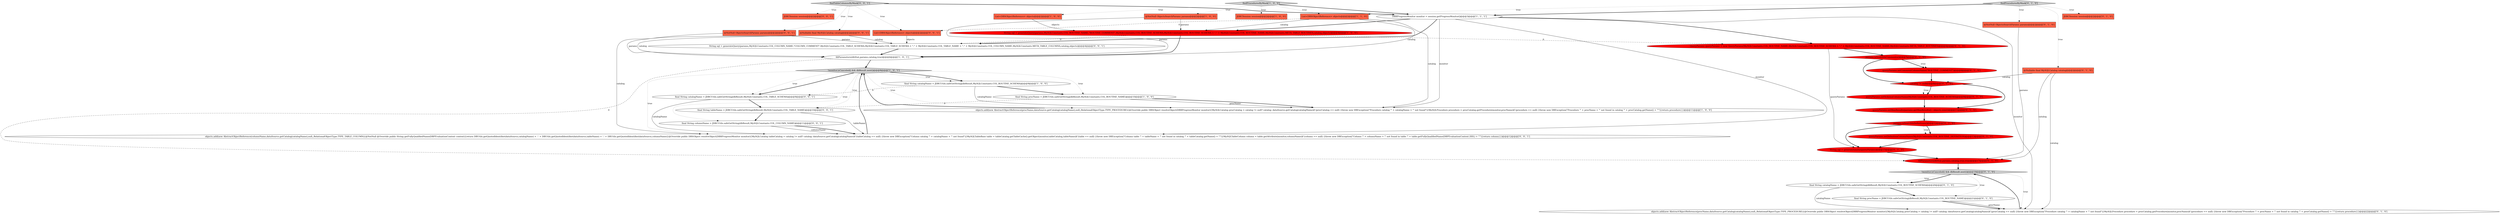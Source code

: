 digraph {
4 [style = filled, label = "!monitor.isCanceled() && dbResult.next()@@@8@@@['1', '0', '1']", fillcolor = lightgray, shape = diamond image = "AAA0AAABBB1BBB"];
19 [style = filled, label = "params.isSearchInDefinitions()@@@12@@@['0', '1', '0']", fillcolor = red, shape = diamond image = "AAA1AAABBB2BBB"];
24 [style = filled, label = "findProceduresByMask['0', '1', '0']", fillcolor = lightgray, shape = diamond image = "AAA0AAABBB2BBB"];
12 [style = filled, label = "fillParameters(dbStat,params,catalog,true,true)@@@17@@@['0', '1', '0']", fillcolor = red, shape = ellipse image = "AAA1AAABBB2BBB"];
33 [style = filled, label = "@Nullable final MySQLCatalog catalog@@@2@@@['0', '0', '1']", fillcolor = tomato, shape = box image = "AAA0AAABBB3BBB"];
21 [style = filled, label = "queryParams.setSchemaColumnName(MySQLConstants.COL_ROUTINE_SCHEMA)@@@9@@@['0', '1', '0']", fillcolor = red, shape = ellipse image = "AAA1AAABBB2BBB"];
6 [style = filled, label = "@NotNull ObjectsSearchParams params@@@2@@@['1', '0', '0']", fillcolor = tomato, shape = box image = "AAA0AAABBB1BBB"];
20 [style = filled, label = "JDBCSession session@@@2@@@['0', '1', '0']", fillcolor = tomato, shape = box image = "AAA0AAABBB2BBB"];
32 [style = filled, label = "findTableColumnsByMask['0', '0', '1']", fillcolor = lightgray, shape = diamond image = "AAA0AAABBB3BBB"];
5 [style = filled, label = "final String catalogName = JDBCUtils.safeGetString(dbResult,MySQLConstants.COL_ROUTINE_SCHEMA)@@@9@@@['1', '0', '0']", fillcolor = white, shape = ellipse image = "AAA0AAABBB1BBB"];
10 [style = filled, label = "List<DBSObjectReference> objects@@@2@@@['1', '1', '0']", fillcolor = tomato, shape = box image = "AAA0AAABBB1BBB"];
15 [style = filled, label = "@NotNull ObjectsSearchParams params@@@2@@@['0', '1', '0']", fillcolor = tomato, shape = box image = "AAA0AAABBB2BBB"];
26 [style = filled, label = "catalog != null@@@8@@@['0', '1', '0']", fillcolor = red, shape = diamond image = "AAA1AAABBB2BBB"];
38 [style = filled, label = "String sql = generateQuery(params,MySQLConstants.COL_COLUMN_NAME,\"COLUMN_COMMENT\",MySQLConstants.COL_TABLE_SCHEMA,MySQLConstants.COL_TABLE_SCHEMA + \",\" + MySQLConstants.COL_TABLE_NAME + \",\" + MySQLConstants.COL_COLUMN_NAME,MySQLConstants.META_TABLE_COLUMNS,catalog,objects)@@@4@@@['0', '0', '1']", fillcolor = white, shape = ellipse image = "AAA0AAABBB3BBB"];
13 [style = filled, label = "!monitor.isCanceled() && dbResult.next()@@@19@@@['0', '1', '0']", fillcolor = lightgray, shape = diamond image = "AAA0AAABBB2BBB"];
28 [style = filled, label = "objects.add(new AbstractObjectReference(procName,dataSource.getCatalog(catalogName),null,,RelationalObjectType.TYPE_PROCEDURE){@Override public DBSObject resolveObject(DBRProgressMonitor monitor){MySQLCatalog procCatalog = catalog != null? catalog: dataSource.getCatalog(catalogName)if (procCatalog == null) {throw new DBException(\"Procedure catalog '\" + catalogName + \"' not found\")}MySQLProcedure procedure = procCatalog.getProcedure(monitor,procName)if (procedure == null) {throw new DBException(\"Procedure '\" + procName + \"' not found in catalog '\" + procCatalog.getName() + \"'\")}return procedure}})@@@22@@@['0', '1', '0']", fillcolor = white, shape = ellipse image = "AAA0AAABBB2BBB"];
7 [style = filled, label = "DBRProgressMonitor monitor = session.getProgressMonitor()@@@3@@@['1', '1', '1']", fillcolor = white, shape = ellipse image = "AAA0AAABBB1BBB"];
1 [style = filled, label = "fillParameters(dbStat,params,catalog,true)@@@6@@@['1', '0', '1']", fillcolor = white, shape = ellipse image = "AAA0AAABBB1BBB"];
0 [style = filled, label = "JDBCSession session@@@2@@@['1', '0', '0']", fillcolor = tomato, shape = box image = "AAA0AAABBB1BBB"];
37 [style = filled, label = "final String columnName = JDBCUtils.safeGetString(dbResult,MySQLConstants.COL_COLUMN_NAME)@@@11@@@['0', '0', '1']", fillcolor = white, shape = ellipse image = "AAA0AAABBB3BBB"];
17 [style = filled, label = "params.isSearchInComments()@@@5@@@['0', '1', '0']", fillcolor = red, shape = diamond image = "AAA1AAABBB2BBB"];
29 [style = filled, label = "queryParams.setDefinitionColumnName(MySQLConstants.COL_ROUTINE_DEFINITION)@@@13@@@['0', '1', '0']", fillcolor = red, shape = ellipse image = "AAA1AAABBB2BBB"];
25 [style = filled, label = "queryParams.setCommentColumnName(\"ROUTINE_COMMENT\")@@@6@@@['0', '1', '0']", fillcolor = red, shape = ellipse image = "AAA1AAABBB2BBB"];
14 [style = filled, label = "queryParams.setMaxResults(params.getMaxResults() - objects.size())@@@11@@@['0', '1', '0']", fillcolor = red, shape = ellipse image = "AAA1AAABBB2BBB"];
11 [style = filled, label = "findProceduresByMask['1', '0', '0']", fillcolor = lightgray, shape = diamond image = "AAA0AAABBB1BBB"];
18 [style = filled, label = "QueryParams queryParams = new QueryParams(MySQLConstants.COL_ROUTINE_NAME,MySQLConstants.COL_ROUTINE_SCHEMA + \",\" + MySQLConstants.COL_ROUTINE_NAME,MySQLConstants.META_TABLE_ROUTINES)@@@4@@@['0', '1', '0']", fillcolor = red, shape = ellipse image = "AAA1AAABBB2BBB"];
9 [style = filled, label = "List<DBSObjectReference> objects@@@2@@@['1', '0', '0']", fillcolor = tomato, shape = box image = "AAA0AAABBB1BBB"];
3 [style = filled, label = "objects.add(new AbstractObjectReference(procName,dataSource.getCatalog(catalogName),null,,RelationalObjectType.TYPE_PROCEDURE){@Override public DBSObject resolveObject(DBRProgressMonitor monitor){MySQLCatalog procCatalog = catalog != null? catalog: dataSource.getCatalog(catalogName)if (procCatalog == null) {throw new DBException(\"Procedure catalog '\" + catalogName + \"' not found\")}MySQLProcedure procedure = procCatalog.getProcedure(monitor,procName)if (procedure == null) {throw new DBException(\"Procedure '\" + procName + \"' not found in catalog '\" + procCatalog.getName() + \"'\")}return procedure}})@@@11@@@['1', '0', '0']", fillcolor = white, shape = ellipse image = "AAA0AAABBB1BBB"];
30 [style = filled, label = "final String catalogName = JDBCUtils.safeGetString(dbResult,MySQLConstants.COL_TABLE_SCHEMA)@@@9@@@['0', '0', '1']", fillcolor = white, shape = ellipse image = "AAA0AAABBB3BBB"];
34 [style = filled, label = "@NotNull ObjectsSearchParams params@@@2@@@['0', '0', '1']", fillcolor = tomato, shape = box image = "AAA0AAABBB3BBB"];
23 [style = filled, label = "@Nullable final MySQLCatalog catalog@@@2@@@['0', '1', '0']", fillcolor = tomato, shape = box image = "AAA0AAABBB2BBB"];
36 [style = filled, label = "List<DBSObjectReference> objects@@@2@@@['0', '0', '1']", fillcolor = tomato, shape = box image = "AAA0AAABBB3BBB"];
27 [style = filled, label = "final String catalogName = JDBCUtils.safeGetString(dbResult,MySQLConstants.COL_ROUTINE_SCHEMA)@@@20@@@['0', '1', '0']", fillcolor = white, shape = ellipse image = "AAA0AAABBB2BBB"];
35 [style = filled, label = "objects.add(new AbstractObjectReference(columnName,dataSource.getCatalog(catalogName),null,,RelationalObjectType.TYPE_TABLE_COLUMN){@NotNull @Override public String getFullyQualifiedName(DBPEvaluationContext context){return DBUtils.getQuotedIdentifier(dataSource,catalogName) + '.' + DBUtils.getQuotedIdentifier(dataSource,tableName) + '.' + DBUtils.getQuotedIdentifier(dataSource,columnName)}@Override public DBSObject resolveObject(DBRProgressMonitor monitor){MySQLCatalog tableCatalog = catalog != null? catalog: dataSource.getCatalog(catalogName)if (tableCatalog == null) {throw new DBException(\"Column catalog '\" + catalogName + \"' not found\")}MySQLTableBase table = tableCatalog.getTableCache().getObject(monitor,tableCatalog,tableName)if (table == null) {throw new DBException(\"Column table '\" + tableName + \"' not found in catalog '\" + tableCatalog.getName() + \"'\")}MySQLTableColumn column = table.getAttribute(monitor,columnName)if (column == null) {throw new DBException(\"Column '\" + columnName + \"' not found in table '\" + table.getFullyQualifiedName(DBPEvaluationContext.DDL) + \"'\")}return column}})@@@12@@@['0', '0', '1']", fillcolor = white, shape = ellipse image = "AAA0AAABBB3BBB"];
16 [style = filled, label = "String sql = generateQuery(queryParams)@@@15@@@['0', '1', '0']", fillcolor = red, shape = ellipse image = "AAA1AAABBB2BBB"];
22 [style = filled, label = "final String procName = JDBCUtils.safeGetString(dbResult,MySQLConstants.COL_ROUTINE_NAME)@@@21@@@['0', '1', '0']", fillcolor = white, shape = ellipse image = "AAA0AAABBB2BBB"];
31 [style = filled, label = "JDBCSession session@@@2@@@['0', '0', '1']", fillcolor = tomato, shape = box image = "AAA0AAABBB3BBB"];
8 [style = filled, label = "String sql = generateQuery(params,MySQLConstants.COL_ROUTINE_NAME,\"ROUTINE_COMMENT\",MySQLConstants.COL_ROUTINE_SCHEMA,MySQLConstants.COL_ROUTINE_SCHEMA + \",\" + MySQLConstants.COL_ROUTINE_NAME,MySQLConstants.META_TABLE_ROUTINES,catalog,objects)@@@4@@@['1', '0', '0']", fillcolor = red, shape = ellipse image = "AAA1AAABBB1BBB"];
2 [style = filled, label = "final String procName = JDBCUtils.safeGetString(dbResult,MySQLConstants.COL_ROUTINE_NAME)@@@10@@@['1', '0', '0']", fillcolor = white, shape = ellipse image = "AAA0AAABBB1BBB"];
39 [style = filled, label = "final String tableName = JDBCUtils.safeGetString(dbResult,MySQLConstants.COL_TABLE_NAME)@@@10@@@['0', '0', '1']", fillcolor = white, shape = ellipse image = "AAA0AAABBB3BBB"];
10->3 [style = solid, label="catalog"];
17->25 [style = bold, label=""];
36->38 [style = solid, label="objects"];
13->28 [style = dotted, label="true"];
13->27 [style = dotted, label="true"];
10->36 [style = dashed, label="0"];
33->38 [style = solid, label="catalog"];
7->8 [style = bold, label=""];
3->4 [style = bold, label=""];
6->8 [style = solid, label="params"];
4->30 [style = dotted, label="true"];
8->1 [style = bold, label=""];
10->1 [style = solid, label="catalog"];
11->0 [style = dotted, label="true"];
23->28 [style = solid, label="catalog"];
2->3 [style = solid, label="procName"];
18->16 [style = solid, label="queryParams"];
1->4 [style = bold, label=""];
11->10 [style = dotted, label="true"];
39->35 [style = solid, label="tableName"];
4->35 [style = dotted, label="true"];
33->35 [style = solid, label="catalog"];
26->14 [style = bold, label=""];
32->7 [style = bold, label=""];
32->36 [style = dotted, label="true"];
5->3 [style = solid, label="catalogName"];
27->22 [style = bold, label=""];
9->8 [style = solid, label="objects"];
13->22 [style = dotted, label="true"];
19->29 [style = dotted, label="true"];
8->38 [style = dashed, label="0"];
25->26 [style = bold, label=""];
2->39 [style = dashed, label="0"];
8->18 [style = dashed, label="0"];
33->1 [style = solid, label="catalog"];
34->1 [style = solid, label="params"];
24->7 [style = bold, label=""];
29->16 [style = bold, label=""];
4->2 [style = dotted, label="true"];
32->31 [style = dotted, label="true"];
5->30 [style = dashed, label="0"];
7->3 [style = solid, label="monitor"];
39->37 [style = bold, label=""];
4->5 [style = dotted, label="true"];
32->34 [style = dotted, label="true"];
19->29 [style = bold, label=""];
2->3 [style = bold, label=""];
6->1 [style = solid, label="params"];
7->28 [style = solid, label="monitor"];
14->19 [style = bold, label=""];
11->9 [style = dotted, label="true"];
22->28 [style = bold, label=""];
32->33 [style = dotted, label="true"];
38->1 [style = bold, label=""];
19->16 [style = bold, label=""];
26->21 [style = bold, label=""];
12->13 [style = bold, label=""];
27->28 [style = solid, label="catalogName"];
37->35 [style = solid, label="columnName"];
4->37 [style = dotted, label="true"];
13->27 [style = bold, label=""];
4->3 [style = dotted, label="true"];
17->25 [style = dotted, label="true"];
24->23 [style = dotted, label="true"];
11->6 [style = dotted, label="true"];
34->38 [style = solid, label="params"];
24->20 [style = dotted, label="true"];
7->18 [style = bold, label=""];
23->12 [style = solid, label="catalog"];
37->35 [style = bold, label=""];
4->5 [style = bold, label=""];
21->14 [style = bold, label=""];
17->26 [style = bold, label=""];
4->39 [style = dotted, label="true"];
23->26 [style = solid, label="catalog"];
22->28 [style = solid, label="procName"];
18->17 [style = bold, label=""];
28->13 [style = bold, label=""];
35->4 [style = bold, label=""];
7->35 [style = solid, label="monitor"];
24->10 [style = dotted, label="true"];
1->12 [style = dashed, label="0"];
7->38 [style = bold, label=""];
5->2 [style = bold, label=""];
15->12 [style = solid, label="params"];
4->30 [style = bold, label=""];
26->21 [style = dotted, label="true"];
10->8 [style = solid, label="catalog"];
24->15 [style = dotted, label="true"];
30->39 [style = bold, label=""];
16->12 [style = bold, label=""];
11->7 [style = bold, label=""];
30->35 [style = solid, label="catalogName"];
}
